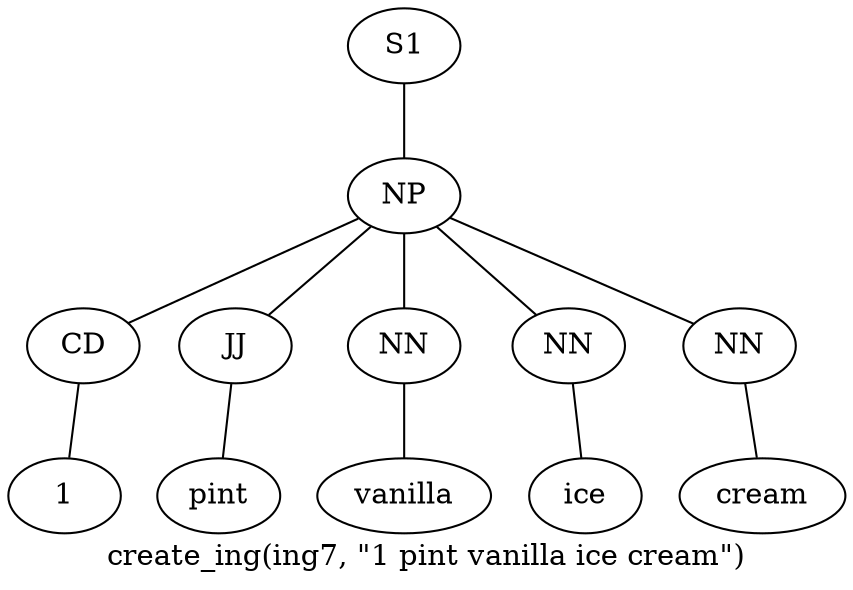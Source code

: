 graph SyntaxGraph {
	label = "create_ing(ing7, \"1 pint vanilla ice cream\")";
	Node0 [label="S1"];
	Node1 [label="NP"];
	Node2 [label="CD"];
	Node3 [label="1"];
	Node4 [label="JJ"];
	Node5 [label="pint"];
	Node6 [label="NN"];
	Node7 [label="vanilla"];
	Node8 [label="NN"];
	Node9 [label="ice"];
	Node10 [label="NN"];
	Node11 [label="cream"];

	Node0 -- Node1;
	Node1 -- Node2;
	Node1 -- Node4;
	Node1 -- Node6;
	Node1 -- Node8;
	Node1 -- Node10;
	Node2 -- Node3;
	Node4 -- Node5;
	Node6 -- Node7;
	Node8 -- Node9;
	Node10 -- Node11;
}